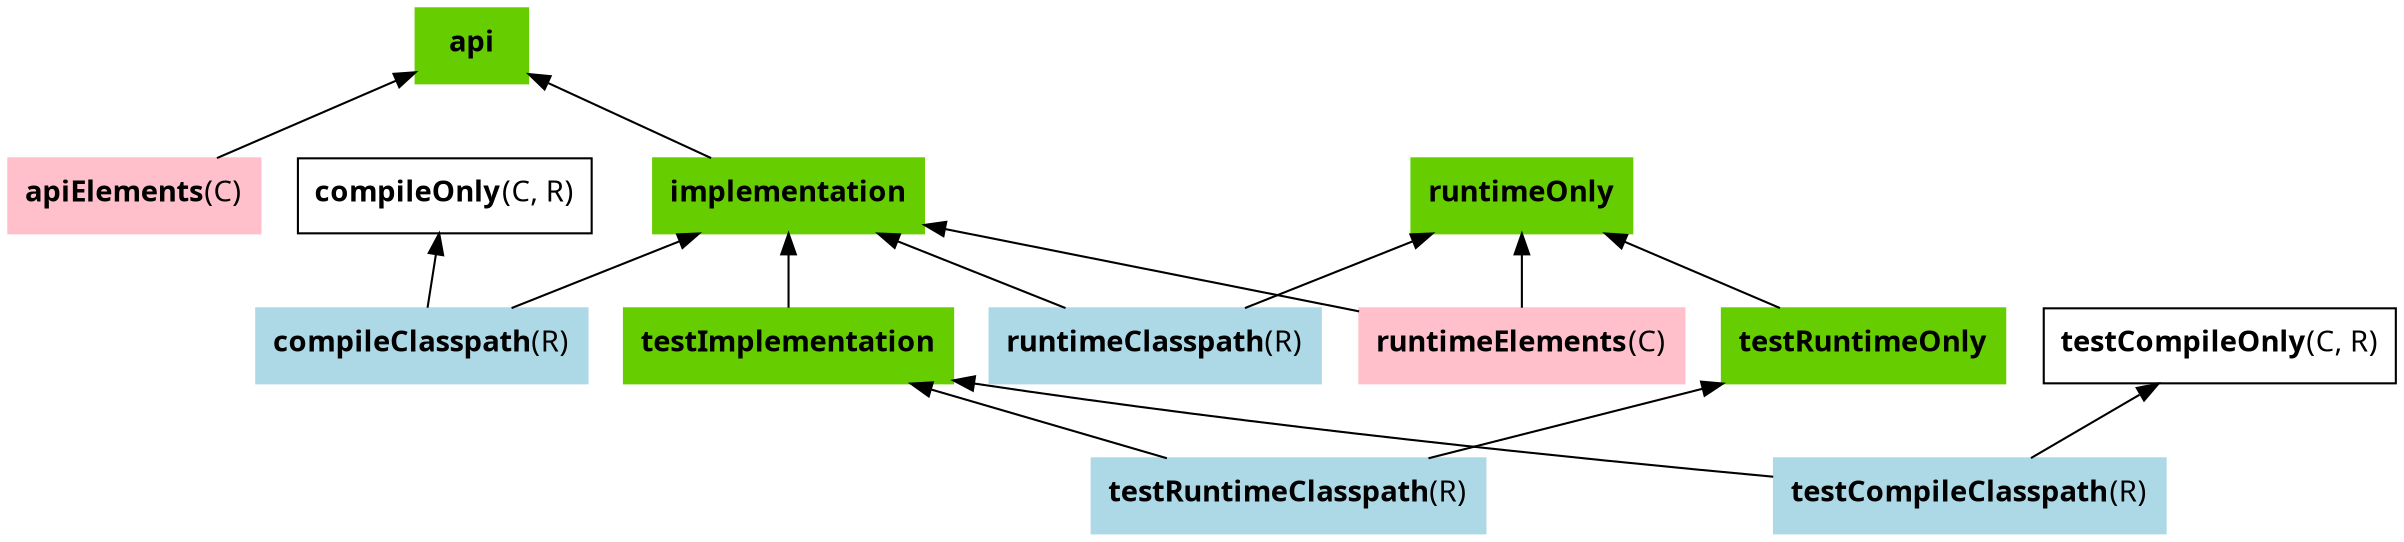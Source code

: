 digraph configurations {
    rankdir = BT;
   graph [ dpi = 100, fontname="Meera"];
   node [fontname = "Meera"];
   edge [fontname = "Meera"];

   "apiElements" [shape="box", label=<<B>apiElements</B>(C)>, color="pink", bgcolor="pink", style="filled"]
   "apiElements" -> "api"

   "api" [shape="box", label=<<B>api</B>>, color="chartreuse3", bgcolor="chartreuse3", style="filled"]

   "compileClasspath" [shape="box", label=<<B>compileClasspath</B>(R)>, color="lightblue", bgcolor="lightblue", style="filled"]
   "compileClasspath" -> "compileOnly"
   "compileOnly" [shape="box", label=<<B>compileOnly</B>(C, R)>, ]
   "compileClasspath" -> "implementation"
   "implementation" [shape="box", label=<<B>implementation</B>>, color="chartreuse3", bgcolor="chartreuse3", style="filled"]
   "implementation" -> "api"

   "runtimeClasspath" [shape="box", label=<<B>runtimeClasspath</B>(R)>, color="lightblue", bgcolor="lightblue", style="filled"]
   "runtimeClasspath" -> "runtimeOnly"
   "runtimeOnly" [shape="box", label=<<B>runtimeOnly</B>>, color="chartreuse3", bgcolor="chartreuse3", style="filled"]
   "runtimeClasspath" -> "implementation"
   "runtimeElements" [shape="box", label=<<B>runtimeElements</B>(C)>, color="pink", bgcolor="pink", style="filled"]
   "runtimeElements" -> "implementation"
   "runtimeElements" -> "runtimeOnly"

   "testCompileClasspath" [shape="box", label=<<B>testCompileClasspath</B>(R)>, color="lightblue", bgcolor="lightblue", style="filled"]
   "testCompileClasspath" -> "testCompileOnly"
   "testCompileOnly" [shape="box", label=<<B>testCompileOnly</B>(C, R)>, ]
   "testCompileClasspath" -> "testImplementation"
   "testImplementation" [shape="box", label=<<B>testImplementation</B>>, color="chartreuse3", bgcolor="chartreuse3", style="filled"]
   "testImplementation" -> "implementation"

   "testRuntimeClasspath" [shape="box", label=<<B>testRuntimeClasspath</B>(R)>, color="lightblue", bgcolor="lightblue", style="filled"]
   "testRuntimeClasspath" -> "testRuntimeOnly"
   "testRuntimeOnly" [shape="box", label=<<B>testRuntimeOnly</B>>, color="chartreuse3", bgcolor="chartreuse3", style="filled"]
   "testRuntimeOnly" -> "runtimeOnly"
   "testRuntimeClasspath" -> "testImplementation"
}
